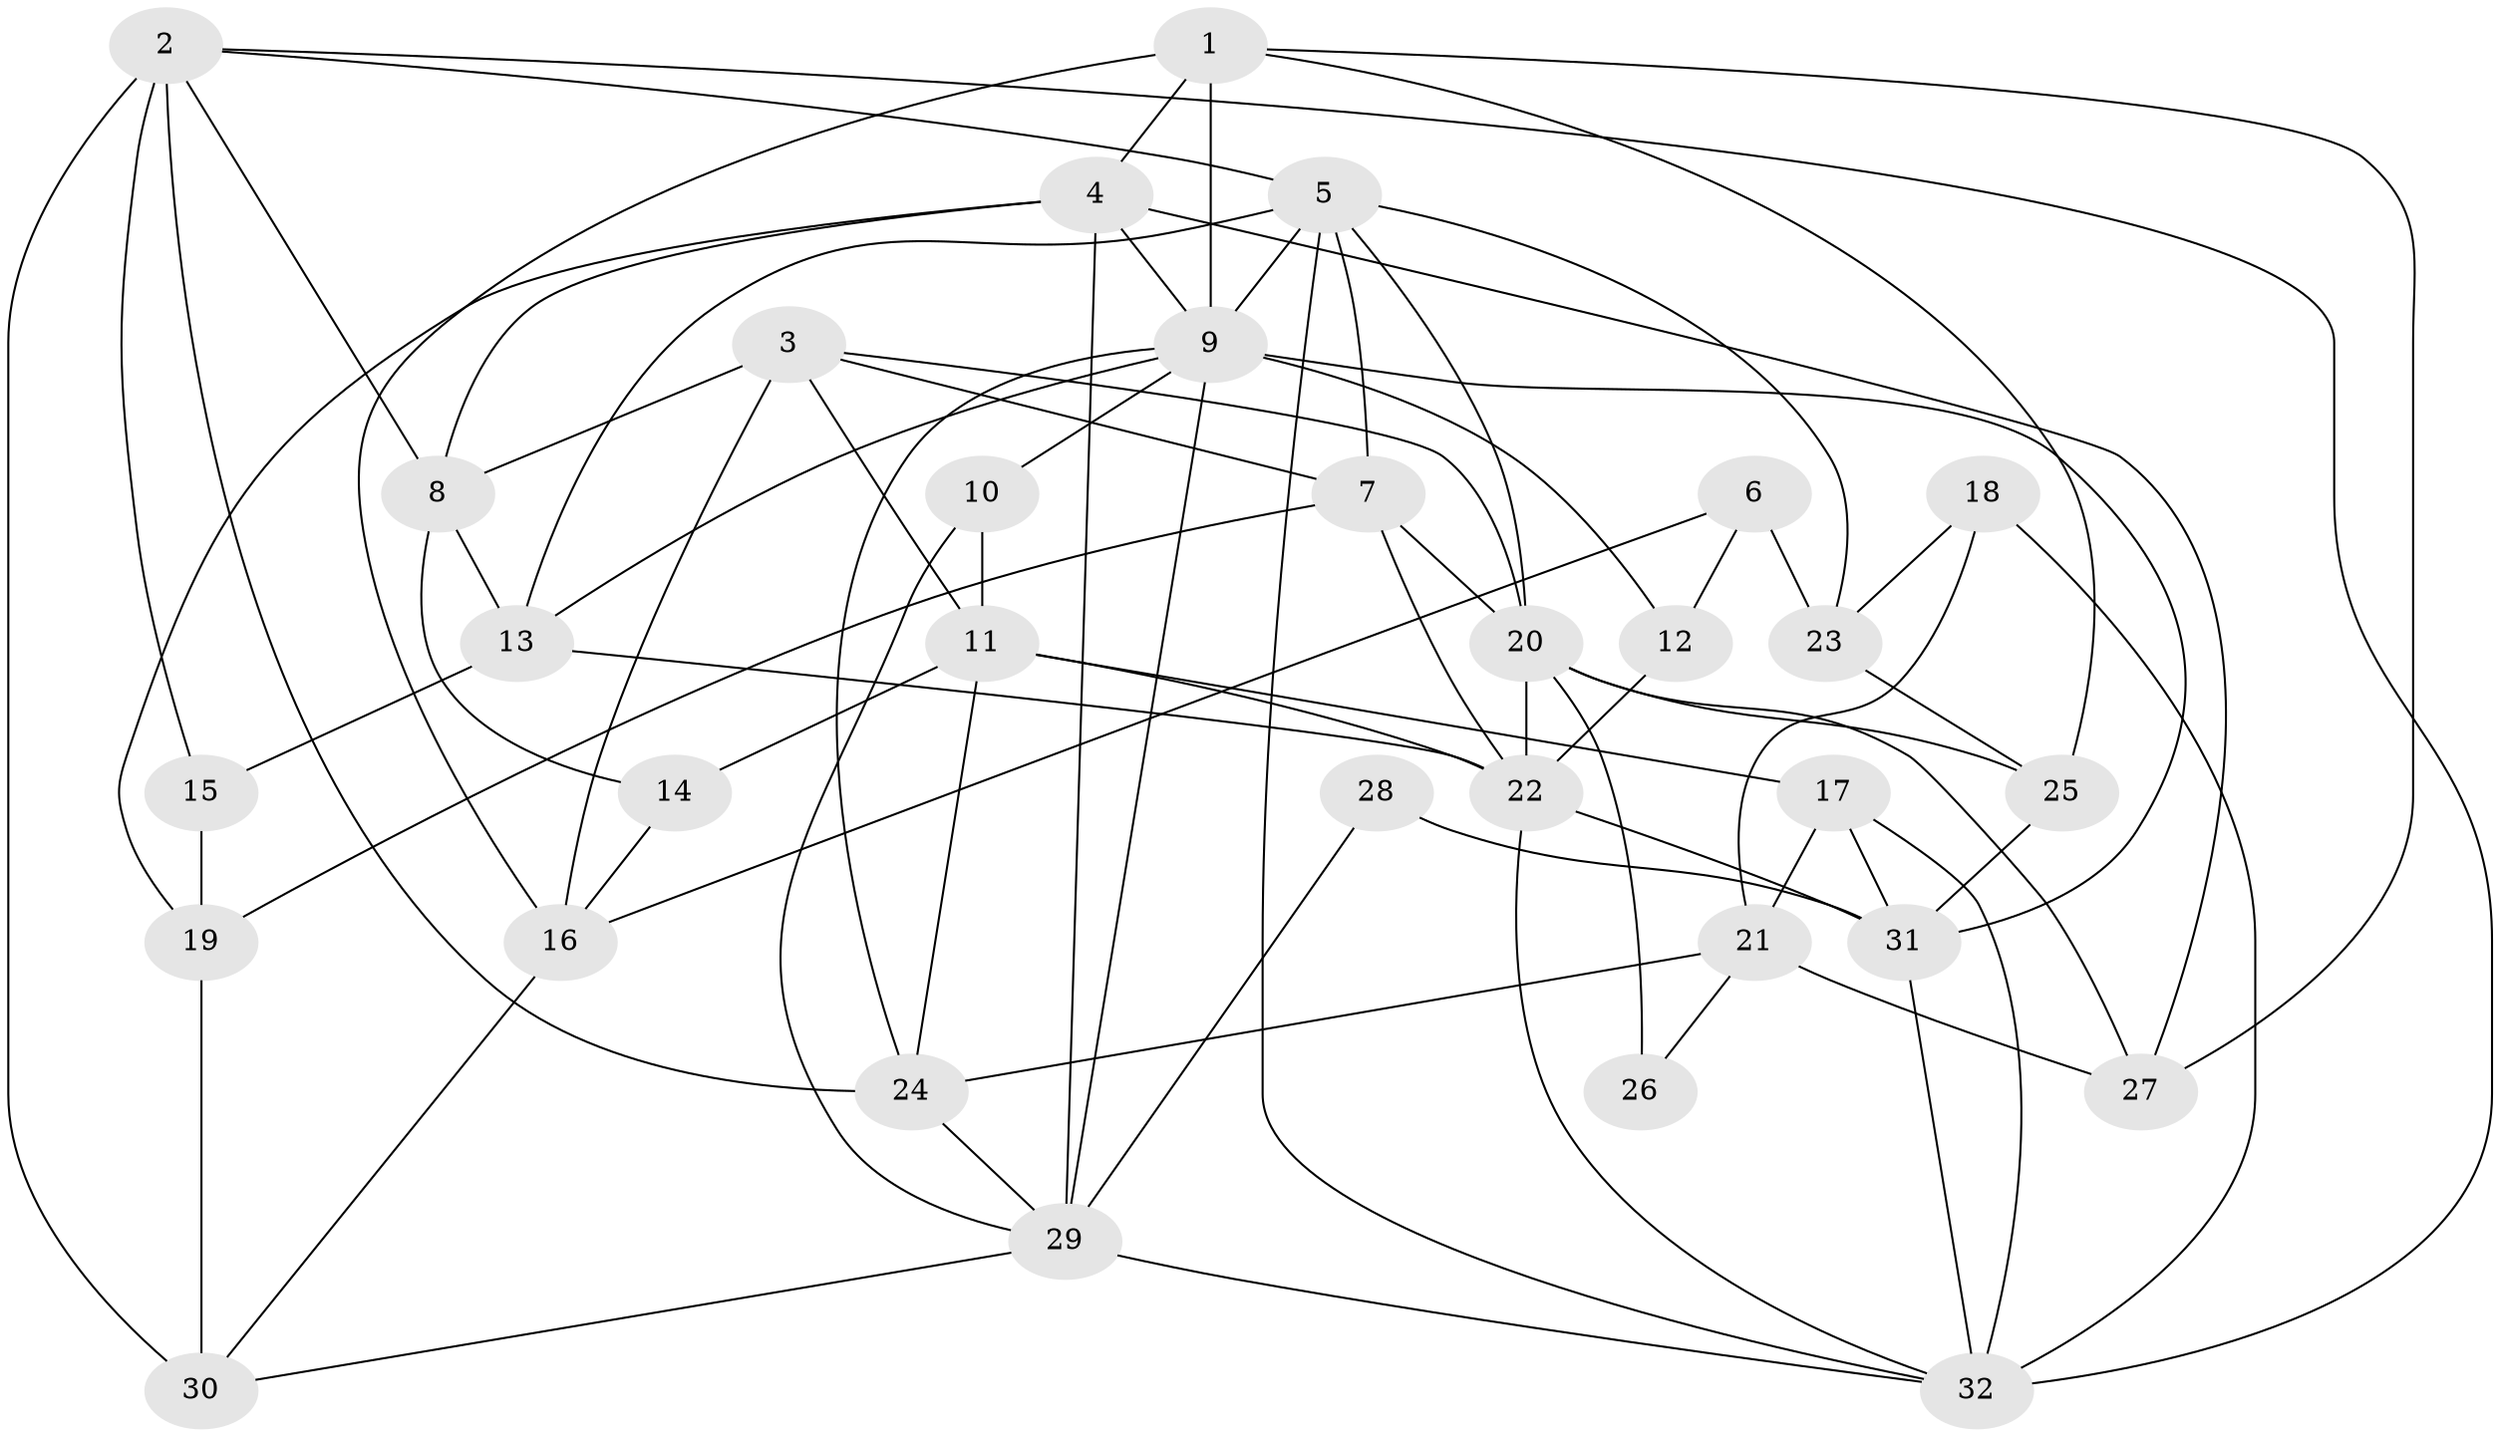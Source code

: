 // original degree distribution, {2: 0.171875, 3: 0.265625, 5: 0.15625, 4: 0.234375, 6: 0.078125, 8: 0.015625, 7: 0.078125}
// Generated by graph-tools (version 1.1) at 2025/02/03/09/25 03:02:13]
// undirected, 32 vertices, 77 edges
graph export_dot {
graph [start="1"]
  node [color=gray90,style=filled];
  1;
  2;
  3;
  4;
  5;
  6;
  7;
  8;
  9;
  10;
  11;
  12;
  13;
  14;
  15;
  16;
  17;
  18;
  19;
  20;
  21;
  22;
  23;
  24;
  25;
  26;
  27;
  28;
  29;
  30;
  31;
  32;
  1 -- 4 [weight=1.0];
  1 -- 9 [weight=1.0];
  1 -- 16 [weight=1.0];
  1 -- 25 [weight=1.0];
  1 -- 27 [weight=1.0];
  2 -- 5 [weight=1.0];
  2 -- 8 [weight=1.0];
  2 -- 15 [weight=1.0];
  2 -- 24 [weight=1.0];
  2 -- 30 [weight=2.0];
  2 -- 32 [weight=1.0];
  3 -- 7 [weight=1.0];
  3 -- 8 [weight=1.0];
  3 -- 11 [weight=1.0];
  3 -- 16 [weight=1.0];
  3 -- 20 [weight=1.0];
  4 -- 8 [weight=1.0];
  4 -- 9 [weight=1.0];
  4 -- 19 [weight=1.0];
  4 -- 27 [weight=2.0];
  4 -- 29 [weight=1.0];
  5 -- 7 [weight=1.0];
  5 -- 9 [weight=1.0];
  5 -- 13 [weight=1.0];
  5 -- 20 [weight=1.0];
  5 -- 23 [weight=1.0];
  5 -- 32 [weight=1.0];
  6 -- 12 [weight=1.0];
  6 -- 16 [weight=1.0];
  6 -- 23 [weight=1.0];
  7 -- 19 [weight=1.0];
  7 -- 20 [weight=1.0];
  7 -- 22 [weight=1.0];
  8 -- 13 [weight=1.0];
  8 -- 14 [weight=2.0];
  9 -- 10 [weight=1.0];
  9 -- 12 [weight=2.0];
  9 -- 13 [weight=1.0];
  9 -- 24 [weight=1.0];
  9 -- 29 [weight=2.0];
  9 -- 31 [weight=2.0];
  10 -- 11 [weight=1.0];
  10 -- 29 [weight=1.0];
  11 -- 14 [weight=2.0];
  11 -- 17 [weight=1.0];
  11 -- 22 [weight=1.0];
  11 -- 24 [weight=1.0];
  12 -- 22 [weight=2.0];
  13 -- 15 [weight=1.0];
  13 -- 22 [weight=1.0];
  14 -- 16 [weight=1.0];
  15 -- 19 [weight=1.0];
  16 -- 30 [weight=1.0];
  17 -- 21 [weight=1.0];
  17 -- 31 [weight=1.0];
  17 -- 32 [weight=1.0];
  18 -- 21 [weight=1.0];
  18 -- 23 [weight=1.0];
  18 -- 32 [weight=2.0];
  19 -- 30 [weight=1.0];
  20 -- 22 [weight=2.0];
  20 -- 25 [weight=1.0];
  20 -- 26 [weight=2.0];
  20 -- 27 [weight=1.0];
  21 -- 24 [weight=1.0];
  21 -- 26 [weight=1.0];
  21 -- 27 [weight=1.0];
  22 -- 31 [weight=1.0];
  22 -- 32 [weight=1.0];
  23 -- 25 [weight=1.0];
  24 -- 29 [weight=1.0];
  25 -- 31 [weight=1.0];
  28 -- 29 [weight=1.0];
  28 -- 31 [weight=2.0];
  29 -- 30 [weight=1.0];
  29 -- 32 [weight=1.0];
  31 -- 32 [weight=1.0];
}
